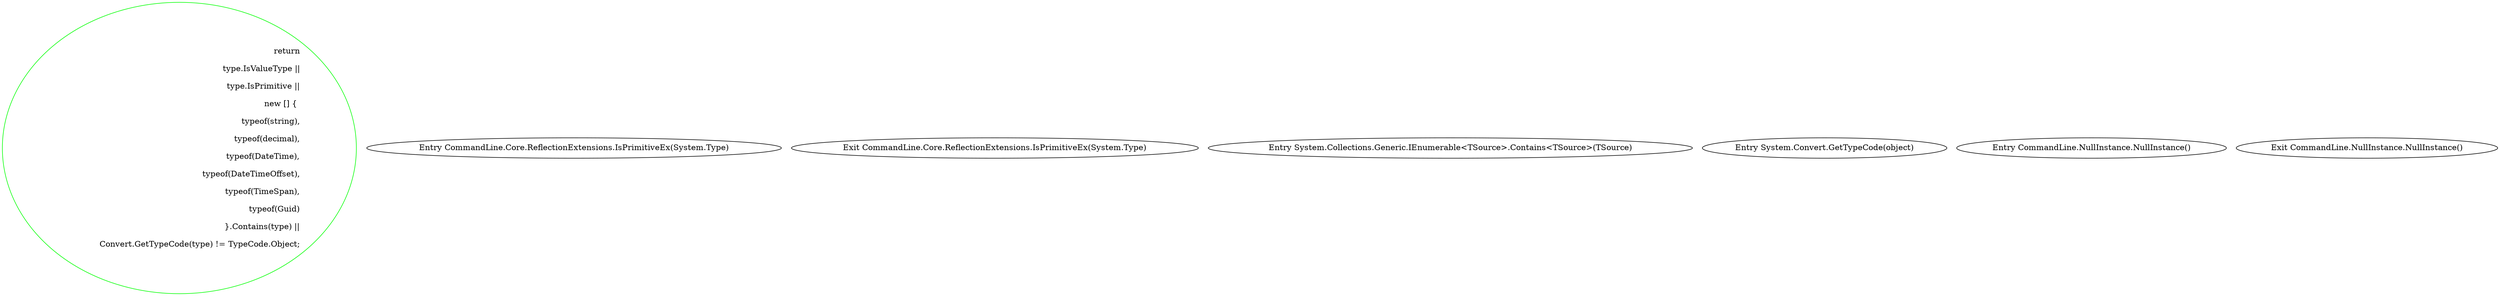 digraph  {
d146 [cluster="CommandLine.Core.ReflectionExtensions.IsPrimitiveEx(System.Type)", color=green, community=0, label="return\r\n                type.IsValueType ||\r\n                type.IsPrimitive ||\r\n                new [] { \r\n                    typeof(string),\r\n                    typeof(decimal),\r\n                    typeof(DateTime),\r\n                    typeof(DateTimeOffset),\r\n                    typeof(TimeSpan),\r\n                    typeof(Guid)\r\n                }.Contains(type) ||\r\n                Convert.GetTypeCode(type) != TypeCode.Object;", prediction=0, span="211-222"];
d145 [cluster="CommandLine.Core.ReflectionExtensions.IsPrimitiveEx(System.Type)", label="Entry CommandLine.Core.ReflectionExtensions.IsPrimitiveEx(System.Type)", span="209-209"];
d147 [cluster="CommandLine.Core.ReflectionExtensions.IsPrimitiveEx(System.Type)", label="Exit CommandLine.Core.ReflectionExtensions.IsPrimitiveEx(System.Type)", span="209-209"];
d148 [cluster="System.Collections.Generic.IEnumerable<TSource>.Contains<TSource>(TSource)", label="Entry System.Collections.Generic.IEnumerable<TSource>.Contains<TSource>(TSource)", span="0-0"];
d149 [cluster="System.Convert.GetTypeCode(object)", label="Entry System.Convert.GetTypeCode(object)", span="0-0"];
m0_0 [cluster="CommandLine.NullInstance.NullInstance()", file="TypeConverter.cs", label="Entry CommandLine.NullInstance.NullInstance()", span="9-9"];
m0_1 [cluster="CommandLine.NullInstance.NullInstance()", file="TypeConverter.cs", label="Exit CommandLine.NullInstance.NullInstance()", span="9-9"];
}
